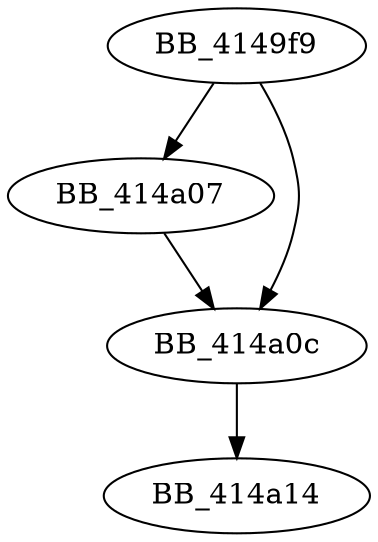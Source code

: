 DiGraph _fast_error_exit{
BB_4149f9->BB_414a07
BB_4149f9->BB_414a0c
BB_414a07->BB_414a0c
BB_414a0c->BB_414a14
}
